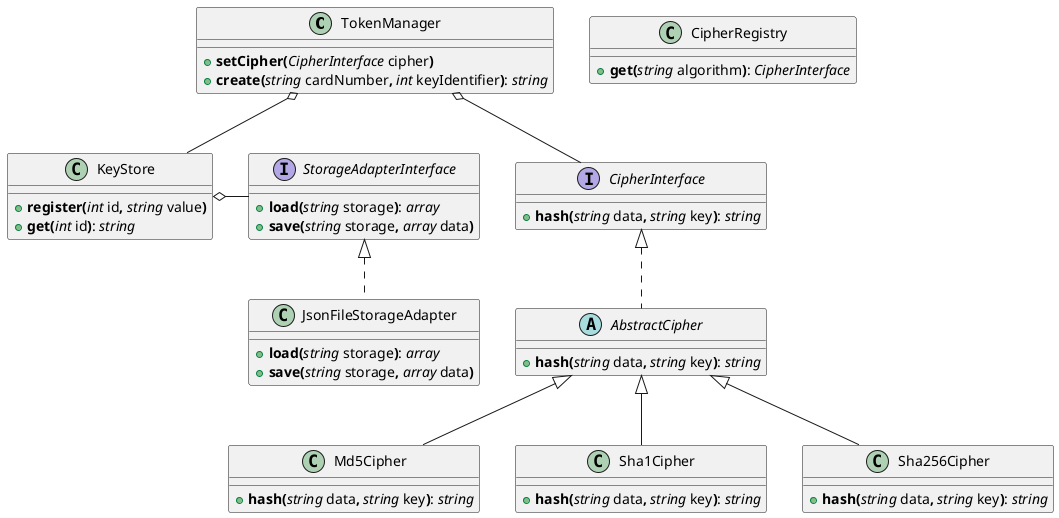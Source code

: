 @startuml

class TokenManager {
    + <b>setCipher(</b><i>CipherInterface</i> cipher<b>)</b>
    + <b>create(</b><i>string</i> cardNumber<b>,</b> <i>int</i> keyIdentifier<b>)</b>: <i>string</i>
}

class KeyStore {
    + <b>register(</b><i>int</i> id<b>,</b> <i>string</i> value<b>)</b>
    + <b>get(</b><i>int</i> id<b>)</b>: <i>string</i>
}

class CipherRegistry {
    + <b>get(</b><i>string</i> algorithm<b>)</b>: <i>CipherInterface</i>
}

interface CipherInterface {
    + <b>hash(</b><i>string</i> data<b>,</b> <i>string</i> key<b>)</b>: <i>string</i>
}

abstract class AbstractCipher {
    + <b>hash(</b><i>string</i> data<b>,</b> <i>string</i> key<b>)</b>: <i>string</i>
}

class Md5Cipher {
    + <b>hash(</b><i>string</i> data<b>,</b> <i>string</i> key<b>)</b>: <i>string</i>
}

class Sha1Cipher {
    + <b>hash(</b><i>string</i> data<b>,</b> <i>string</i> key<b>)</b>: <i>string</i>
}

class Sha256Cipher {
    + <b>hash(</b><i>string</i> data<b>,</b> <i>string</i> key<b>)</b>: <i>string</i>
}

interface StorageAdapterInterface {
    + <b>load(</b><i>string</i> storage<b>)</b>: <i>array</i>
    + <b>save(</b><i>string</i> storage<b>,</b> <i>array</i> data<b>)</b>
}

class JsonFileStorageAdapter {
    + <b>load(</b><i>string</i> storage<b>)</b>: <i>array</i>
    + <b>save(</b><i>string</i> storage<b>,</b> <i>array</i> data<b>)</b>
}

TokenManager o-- KeyStore
TokenManager o-- CipherInterface

KeyStore o- StorageAdapterInterface

CipherInterface <|.. AbstractCipher
AbstractCipher <|-- Md5Cipher
AbstractCipher <|-- Sha1Cipher
AbstractCipher <|-- Sha256Cipher

StorageAdapterInterface <|.. JsonFileStorageAdapter

@enduml